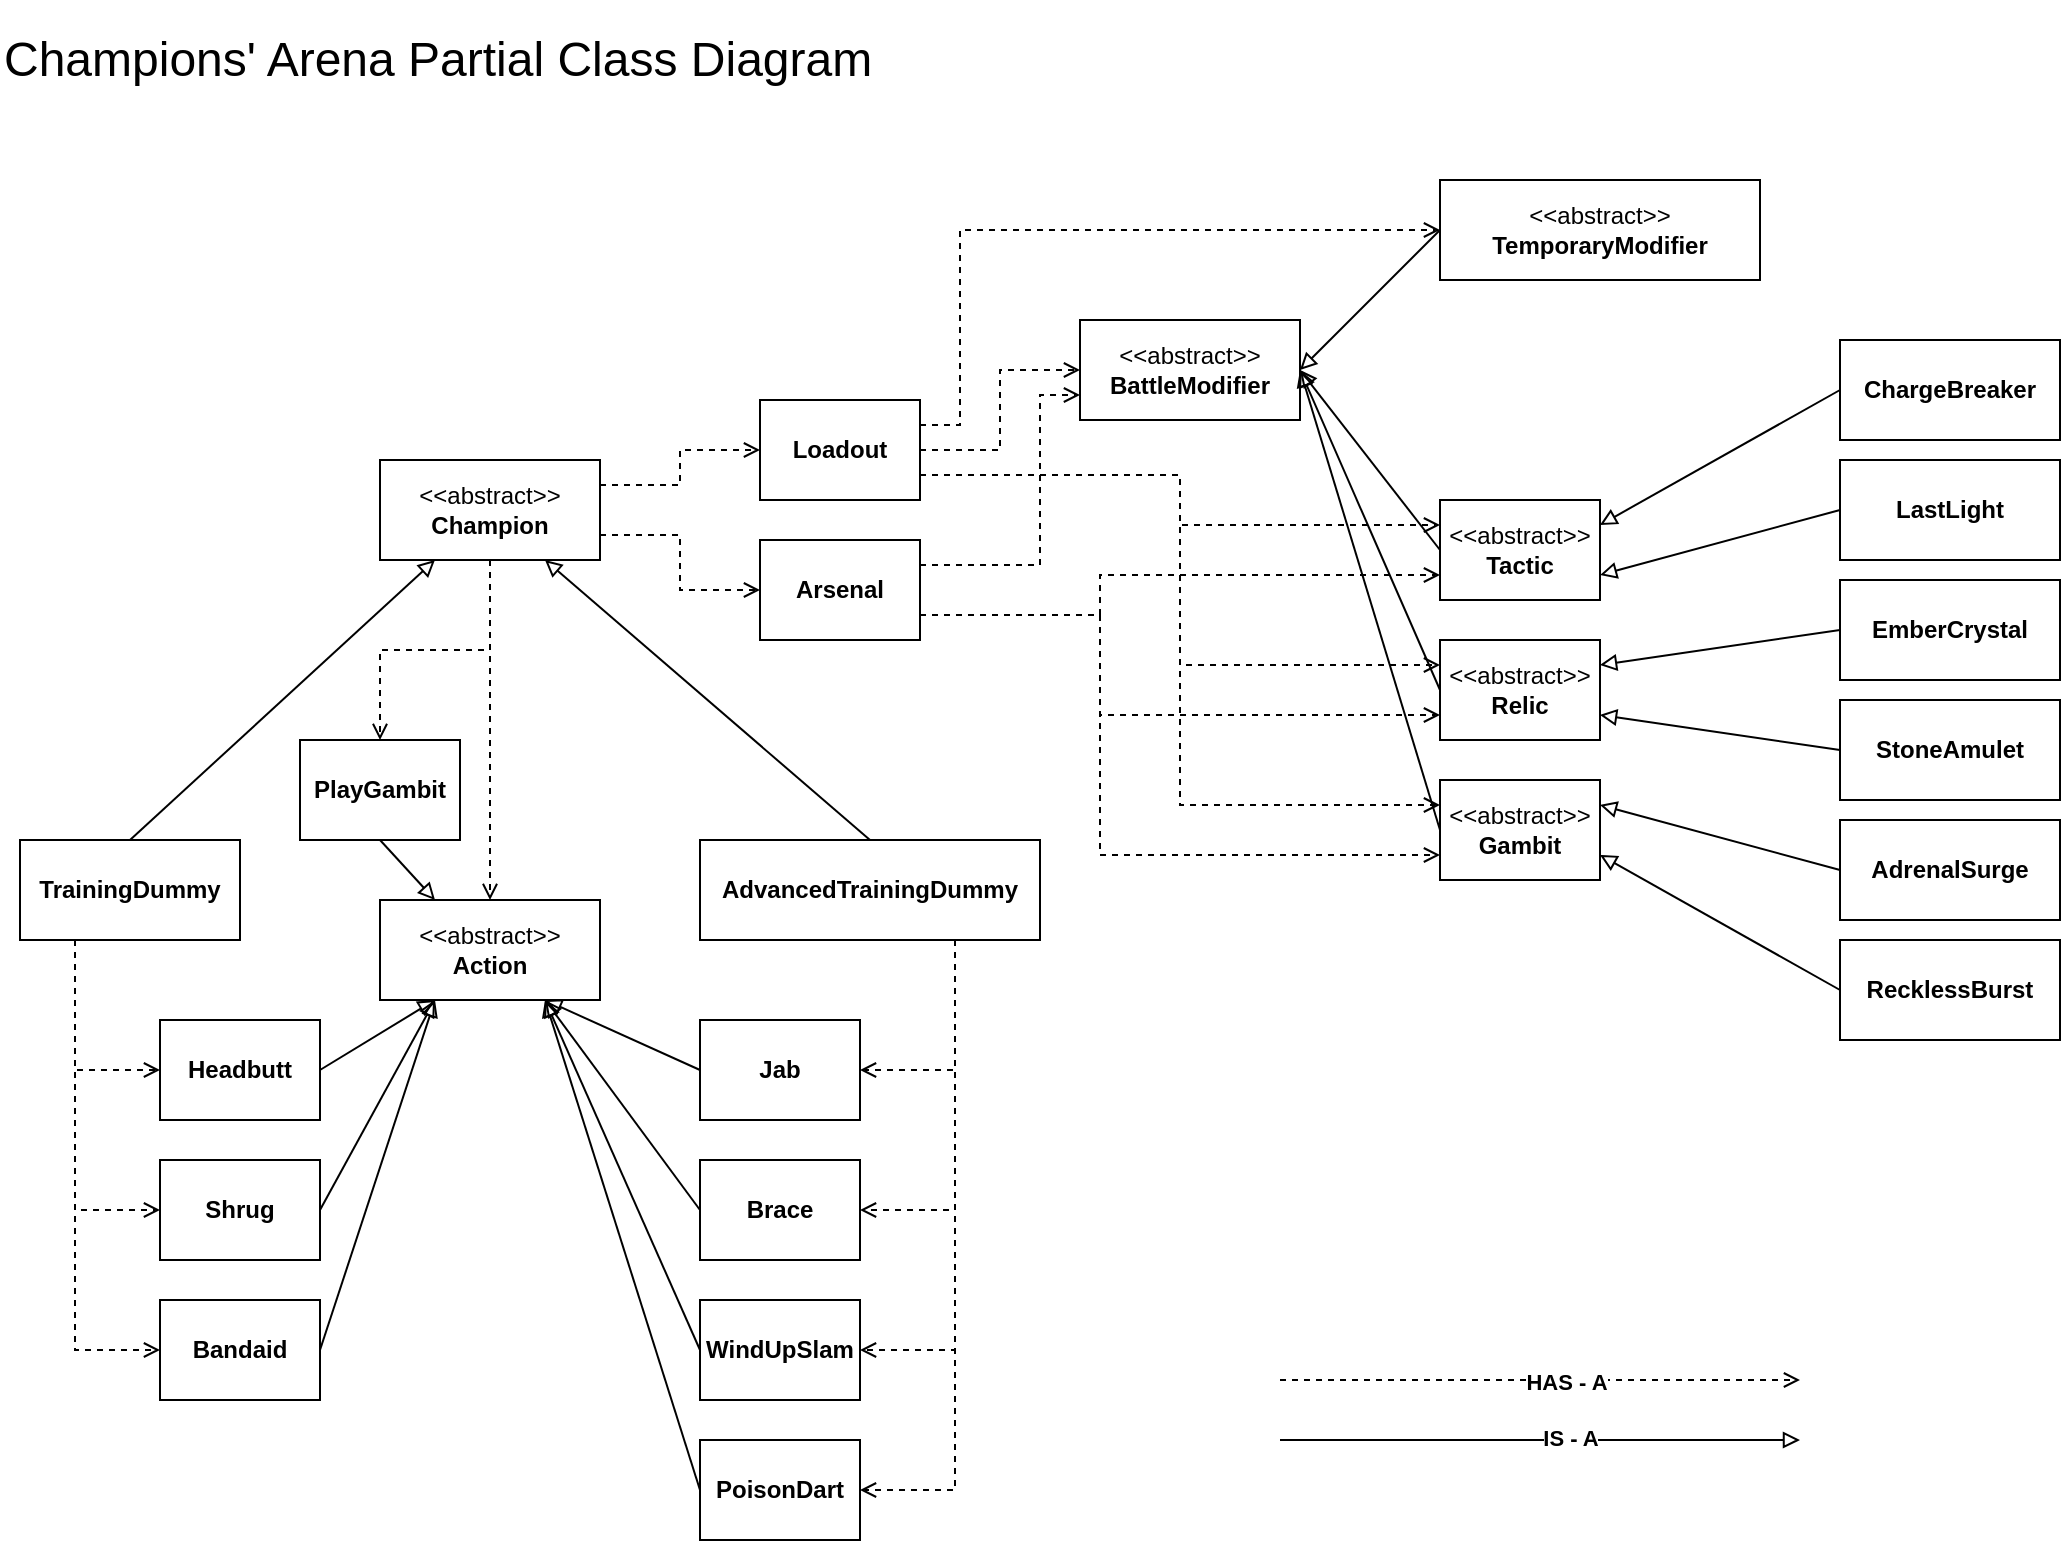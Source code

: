 <mxfile version="26.2.13">
  <diagram name="Page-1" id="t3sdiUp2i2eM_PAwVWJq">
    <mxGraphModel dx="1831" dy="959" grid="1" gridSize="10" guides="1" tooltips="1" connect="1" arrows="1" fold="1" page="1" pageScale="1" pageWidth="1100" pageHeight="850" math="0" shadow="0">
      <root>
        <mxCell id="0" />
        <mxCell id="1" parent="0" />
        <mxCell id="9rPlXB-XeBBHrOrYauE2-13" style="rounded=0;orthogonalLoop=1;jettySize=auto;html=1;exitX=0.5;exitY=0;exitDx=0;exitDy=0;entryX=0.25;entryY=1;entryDx=0;entryDy=0;endArrow=block;endFill=0;" edge="1" parent="1" source="9rPlXB-XeBBHrOrYauE2-3" target="9rPlXB-XeBBHrOrYauE2-2">
          <mxGeometry relative="1" as="geometry" />
        </mxCell>
        <mxCell id="9rPlXB-XeBBHrOrYauE2-18" style="edgeStyle=orthogonalEdgeStyle;rounded=0;orthogonalLoop=1;jettySize=auto;html=1;entryX=0;entryY=0.5;entryDx=0;entryDy=0;dashed=1;endArrow=open;endFill=0;exitX=1;exitY=0.75;exitDx=0;exitDy=0;" edge="1" parent="1" source="9rPlXB-XeBBHrOrYauE2-2" target="9rPlXB-XeBBHrOrYauE2-9">
          <mxGeometry relative="1" as="geometry">
            <mxPoint x="230" y="290" as="sourcePoint" />
          </mxGeometry>
        </mxCell>
        <mxCell id="9rPlXB-XeBBHrOrYauE2-19" style="edgeStyle=orthogonalEdgeStyle;rounded=0;orthogonalLoop=1;jettySize=auto;html=1;exitX=1;exitY=0.25;exitDx=0;exitDy=0;entryX=0;entryY=0.5;entryDx=0;entryDy=0;dashed=1;endArrow=open;endFill=0;" edge="1" parent="1" source="9rPlXB-XeBBHrOrYauE2-2" target="9rPlXB-XeBBHrOrYauE2-8">
          <mxGeometry relative="1" as="geometry" />
        </mxCell>
        <mxCell id="9rPlXB-XeBBHrOrYauE2-32" style="edgeStyle=orthogonalEdgeStyle;rounded=0;orthogonalLoop=1;jettySize=auto;html=1;exitX=0.5;exitY=1;exitDx=0;exitDy=0;entryX=0.5;entryY=0;entryDx=0;entryDy=0;dashed=1;endArrow=open;endFill=0;" edge="1" parent="1" source="9rPlXB-XeBBHrOrYauE2-2" target="9rPlXB-XeBBHrOrYauE2-5">
          <mxGeometry relative="1" as="geometry" />
        </mxCell>
        <mxCell id="9rPlXB-XeBBHrOrYauE2-70" style="rounded=0;orthogonalLoop=1;jettySize=auto;html=1;exitX=0.5;exitY=1;exitDx=0;exitDy=0;entryX=0.5;entryY=0;entryDx=0;entryDy=0;dashed=1;edgeStyle=orthogonalEdgeStyle;endArrow=open;endFill=0;" edge="1" parent="1" source="9rPlXB-XeBBHrOrYauE2-2" target="9rPlXB-XeBBHrOrYauE2-46">
          <mxGeometry relative="1" as="geometry" />
        </mxCell>
        <mxCell id="9rPlXB-XeBBHrOrYauE2-2" value="&lt;div&gt;&amp;lt;&amp;lt;abstract&amp;gt;&amp;gt;&lt;/div&gt;&lt;b&gt;Champion&lt;/b&gt;" style="html=1;whiteSpace=wrap;" vertex="1" parent="1">
          <mxGeometry x="220" y="240" width="110" height="50" as="geometry" />
        </mxCell>
        <mxCell id="9rPlXB-XeBBHrOrYauE2-50" style="edgeStyle=orthogonalEdgeStyle;rounded=0;orthogonalLoop=1;jettySize=auto;html=1;exitX=0.25;exitY=1;exitDx=0;exitDy=0;entryX=0;entryY=0.5;entryDx=0;entryDy=0;dashed=1;endArrow=open;endFill=0;" edge="1" parent="1" source="9rPlXB-XeBBHrOrYauE2-3" target="9rPlXB-XeBBHrOrYauE2-48">
          <mxGeometry relative="1" as="geometry" />
        </mxCell>
        <mxCell id="9rPlXB-XeBBHrOrYauE2-3" value="Training&lt;span style=&quot;background-color: transparent;&quot;&gt;Dummy&lt;/span&gt;" style="html=1;whiteSpace=wrap;fontStyle=1" vertex="1" parent="1">
          <mxGeometry x="40" y="430" width="110" height="50" as="geometry" />
        </mxCell>
        <mxCell id="9rPlXB-XeBBHrOrYauE2-4" value="AdvancedTraining&lt;span style=&quot;background-color: transparent;&quot;&gt;Dummy&lt;/span&gt;" style="html=1;whiteSpace=wrap;fontStyle=1" vertex="1" parent="1">
          <mxGeometry x="380" y="430" width="170" height="50" as="geometry" />
        </mxCell>
        <mxCell id="9rPlXB-XeBBHrOrYauE2-5" value="&lt;div&gt;&amp;lt;&amp;lt;abstract&amp;gt;&amp;gt;&lt;/div&gt;&lt;b&gt;Action&lt;/b&gt;" style="html=1;whiteSpace=wrap;" vertex="1" parent="1">
          <mxGeometry x="220" y="460" width="110" height="50" as="geometry" />
        </mxCell>
        <mxCell id="9rPlXB-XeBBHrOrYauE2-6" value="&lt;div&gt;&amp;lt;&amp;lt;abstract&amp;gt;&amp;gt;&lt;/div&gt;&lt;b&gt;BattleModifier&lt;/b&gt;" style="html=1;whiteSpace=wrap;" vertex="1" parent="1">
          <mxGeometry x="570" y="170" width="110" height="50" as="geometry" />
        </mxCell>
        <mxCell id="9rPlXB-XeBBHrOrYauE2-33" style="rounded=0;orthogonalLoop=1;jettySize=auto;html=1;exitX=0;exitY=0.5;exitDx=0;exitDy=0;entryX=1;entryY=0.5;entryDx=0;entryDy=0;endArrow=block;endFill=0;" edge="1" parent="1" source="9rPlXB-XeBBHrOrYauE2-7" target="9rPlXB-XeBBHrOrYauE2-6">
          <mxGeometry relative="1" as="geometry" />
        </mxCell>
        <mxCell id="9rPlXB-XeBBHrOrYauE2-7" value="&lt;div&gt;&amp;lt;&amp;lt;abstract&amp;gt;&amp;gt;&lt;/div&gt;&lt;b&gt;TemporaryModifier&lt;/b&gt;" style="html=1;whiteSpace=wrap;" vertex="1" parent="1">
          <mxGeometry x="750" y="100" width="160" height="50" as="geometry" />
        </mxCell>
        <mxCell id="9rPlXB-XeBBHrOrYauE2-20" style="edgeStyle=orthogonalEdgeStyle;rounded=0;orthogonalLoop=1;jettySize=auto;html=1;exitX=1;exitY=0.5;exitDx=0;exitDy=0;entryX=0;entryY=0.5;entryDx=0;entryDy=0;dashed=1;endArrow=open;endFill=0;" edge="1" parent="1" source="9rPlXB-XeBBHrOrYauE2-8" target="9rPlXB-XeBBHrOrYauE2-6">
          <mxGeometry relative="1" as="geometry" />
        </mxCell>
        <mxCell id="9rPlXB-XeBBHrOrYauE2-22" style="edgeStyle=orthogonalEdgeStyle;rounded=0;orthogonalLoop=1;jettySize=auto;html=1;exitX=1;exitY=0.25;exitDx=0;exitDy=0;entryX=0;entryY=0.5;entryDx=0;entryDy=0;dashed=1;endArrow=open;endFill=0;" edge="1" parent="1" source="9rPlXB-XeBBHrOrYauE2-8" target="9rPlXB-XeBBHrOrYauE2-7">
          <mxGeometry relative="1" as="geometry">
            <Array as="points">
              <mxPoint x="510" y="223" />
              <mxPoint x="510" y="125" />
            </Array>
          </mxGeometry>
        </mxCell>
        <mxCell id="9rPlXB-XeBBHrOrYauE2-23" style="edgeStyle=orthogonalEdgeStyle;rounded=0;orthogonalLoop=1;jettySize=auto;html=1;exitX=1;exitY=0.75;exitDx=0;exitDy=0;entryX=0;entryY=0.25;entryDx=0;entryDy=0;dashed=1;endArrow=open;endFill=0;" edge="1" parent="1" source="9rPlXB-XeBBHrOrYauE2-8" target="9rPlXB-XeBBHrOrYauE2-10">
          <mxGeometry relative="1" as="geometry" />
        </mxCell>
        <mxCell id="9rPlXB-XeBBHrOrYauE2-27" style="edgeStyle=orthogonalEdgeStyle;rounded=0;orthogonalLoop=1;jettySize=auto;html=1;exitX=1;exitY=0.75;exitDx=0;exitDy=0;entryX=0;entryY=0.25;entryDx=0;entryDy=0;dashed=1;endArrow=open;endFill=0;" edge="1" parent="1" source="9rPlXB-XeBBHrOrYauE2-8" target="9rPlXB-XeBBHrOrYauE2-11">
          <mxGeometry relative="1" as="geometry">
            <Array as="points">
              <mxPoint x="620" y="248" />
              <mxPoint x="620" y="343" />
            </Array>
          </mxGeometry>
        </mxCell>
        <mxCell id="9rPlXB-XeBBHrOrYauE2-28" style="edgeStyle=orthogonalEdgeStyle;rounded=0;orthogonalLoop=1;jettySize=auto;html=1;exitX=1;exitY=0.75;exitDx=0;exitDy=0;entryX=0;entryY=0.25;entryDx=0;entryDy=0;dashed=1;endArrow=open;endFill=0;" edge="1" parent="1" source="9rPlXB-XeBBHrOrYauE2-8" target="9rPlXB-XeBBHrOrYauE2-12">
          <mxGeometry relative="1" as="geometry">
            <Array as="points">
              <mxPoint x="620" y="248" />
              <mxPoint x="620" y="413" />
            </Array>
          </mxGeometry>
        </mxCell>
        <mxCell id="9rPlXB-XeBBHrOrYauE2-8" value="Loadout" style="html=1;whiteSpace=wrap;fontStyle=1" vertex="1" parent="1">
          <mxGeometry x="410" y="210" width="80" height="50" as="geometry" />
        </mxCell>
        <mxCell id="9rPlXB-XeBBHrOrYauE2-21" style="edgeStyle=orthogonalEdgeStyle;rounded=0;orthogonalLoop=1;jettySize=auto;html=1;exitX=1;exitY=0.25;exitDx=0;exitDy=0;entryX=0;entryY=0.75;entryDx=0;entryDy=0;dashed=1;endArrow=open;endFill=0;" edge="1" parent="1" source="9rPlXB-XeBBHrOrYauE2-9" target="9rPlXB-XeBBHrOrYauE2-6">
          <mxGeometry relative="1" as="geometry">
            <Array as="points">
              <mxPoint x="550" y="293" />
              <mxPoint x="550" y="208" />
            </Array>
          </mxGeometry>
        </mxCell>
        <mxCell id="9rPlXB-XeBBHrOrYauE2-29" style="edgeStyle=orthogonalEdgeStyle;rounded=0;orthogonalLoop=1;jettySize=auto;html=1;exitX=1;exitY=0.75;exitDx=0;exitDy=0;entryX=0;entryY=0.75;entryDx=0;entryDy=0;endArrow=open;endFill=0;dashed=1;" edge="1" parent="1" source="9rPlXB-XeBBHrOrYauE2-9" target="9rPlXB-XeBBHrOrYauE2-10">
          <mxGeometry relative="1" as="geometry">
            <Array as="points">
              <mxPoint x="580" y="317" />
              <mxPoint x="580" y="297" />
            </Array>
          </mxGeometry>
        </mxCell>
        <mxCell id="9rPlXB-XeBBHrOrYauE2-30" style="edgeStyle=orthogonalEdgeStyle;rounded=0;orthogonalLoop=1;jettySize=auto;html=1;exitX=1;exitY=0.75;exitDx=0;exitDy=0;entryX=0;entryY=0.75;entryDx=0;entryDy=0;endArrow=open;endFill=0;dashed=1;" edge="1" parent="1" source="9rPlXB-XeBBHrOrYauE2-9" target="9rPlXB-XeBBHrOrYauE2-11">
          <mxGeometry relative="1" as="geometry">
            <Array as="points">
              <mxPoint x="580" y="317" />
              <mxPoint x="580" y="367" />
            </Array>
          </mxGeometry>
        </mxCell>
        <mxCell id="9rPlXB-XeBBHrOrYauE2-31" style="edgeStyle=orthogonalEdgeStyle;rounded=0;orthogonalLoop=1;jettySize=auto;html=1;exitX=1;exitY=0.75;exitDx=0;exitDy=0;entryX=0;entryY=0.75;entryDx=0;entryDy=0;endArrow=open;endFill=0;dashed=1;" edge="1" parent="1" source="9rPlXB-XeBBHrOrYauE2-9" target="9rPlXB-XeBBHrOrYauE2-12">
          <mxGeometry relative="1" as="geometry">
            <Array as="points">
              <mxPoint x="580" y="317" />
              <mxPoint x="580" y="437" />
            </Array>
          </mxGeometry>
        </mxCell>
        <mxCell id="9rPlXB-XeBBHrOrYauE2-9" value="Arsenal" style="html=1;whiteSpace=wrap;fontStyle=1" vertex="1" parent="1">
          <mxGeometry x="410" y="280" width="80" height="50" as="geometry" />
        </mxCell>
        <mxCell id="9rPlXB-XeBBHrOrYauE2-10" value="&lt;span style=&quot;font-weight: 400;&quot;&gt;&amp;lt;&amp;lt;abstract&amp;gt;&amp;gt;&lt;/span&gt;&lt;div&gt;Tactic&lt;/div&gt;" style="html=1;whiteSpace=wrap;fontStyle=1" vertex="1" parent="1">
          <mxGeometry x="750" y="260" width="80" height="50" as="geometry" />
        </mxCell>
        <mxCell id="9rPlXB-XeBBHrOrYauE2-11" value="&lt;span style=&quot;font-weight: 400;&quot;&gt;&amp;lt;&amp;lt;abstract&amp;gt;&amp;gt;&lt;/span&gt;&lt;div&gt;Relic&lt;/div&gt;" style="html=1;whiteSpace=wrap;fontStyle=1" vertex="1" parent="1">
          <mxGeometry x="750" y="330" width="80" height="50" as="geometry" />
        </mxCell>
        <mxCell id="9rPlXB-XeBBHrOrYauE2-12" value="&lt;span style=&quot;font-weight: 400;&quot;&gt;&amp;lt;&amp;lt;abstract&amp;gt;&amp;gt;&lt;/span&gt;&lt;div&gt;Gambit&lt;/div&gt;" style="html=1;whiteSpace=wrap;fontStyle=1" vertex="1" parent="1">
          <mxGeometry x="750" y="400" width="80" height="50" as="geometry" />
        </mxCell>
        <mxCell id="9rPlXB-XeBBHrOrYauE2-16" style="rounded=0;orthogonalLoop=1;jettySize=auto;html=1;exitX=0.5;exitY=0;exitDx=0;exitDy=0;entryX=0.75;entryY=1;entryDx=0;entryDy=0;endArrow=block;endFill=0;" edge="1" parent="1" source="9rPlXB-XeBBHrOrYauE2-4" target="9rPlXB-XeBBHrOrYauE2-2">
          <mxGeometry relative="1" as="geometry">
            <mxPoint x="280" y="195" as="sourcePoint" />
            <mxPoint x="240" y="285" as="targetPoint" />
          </mxGeometry>
        </mxCell>
        <mxCell id="9rPlXB-XeBBHrOrYauE2-34" value="EmberCrystal" style="html=1;whiteSpace=wrap;fontStyle=1" vertex="1" parent="1">
          <mxGeometry x="950" y="300" width="110" height="50" as="geometry" />
        </mxCell>
        <mxCell id="9rPlXB-XeBBHrOrYauE2-35" value="StoneAmulet" style="html=1;whiteSpace=wrap;fontStyle=1" vertex="1" parent="1">
          <mxGeometry x="950" y="360" width="110" height="50" as="geometry" />
        </mxCell>
        <mxCell id="9rPlXB-XeBBHrOrYauE2-36" value="AdrenalSurge" style="html=1;whiteSpace=wrap;fontStyle=1" vertex="1" parent="1">
          <mxGeometry x="950" y="420" width="110" height="50" as="geometry" />
        </mxCell>
        <mxCell id="9rPlXB-XeBBHrOrYauE2-37" value="RecklessBurst" style="html=1;whiteSpace=wrap;fontStyle=1" vertex="1" parent="1">
          <mxGeometry x="950" y="480" width="110" height="50" as="geometry" />
        </mxCell>
        <mxCell id="9rPlXB-XeBBHrOrYauE2-38" value="LastLight" style="html=1;whiteSpace=wrap;fontStyle=1" vertex="1" parent="1">
          <mxGeometry x="950" y="240" width="110" height="50" as="geometry" />
        </mxCell>
        <mxCell id="9rPlXB-XeBBHrOrYauE2-40" style="rounded=0;orthogonalLoop=1;jettySize=auto;html=1;exitX=0;exitY=0.5;exitDx=0;exitDy=0;entryX=1;entryY=0.25;entryDx=0;entryDy=0;endArrow=block;endFill=0;" edge="1" parent="1" source="9rPlXB-XeBBHrOrYauE2-39" target="9rPlXB-XeBBHrOrYauE2-10">
          <mxGeometry relative="1" as="geometry" />
        </mxCell>
        <mxCell id="9rPlXB-XeBBHrOrYauE2-39" value="ChargeBreaker" style="html=1;whiteSpace=wrap;fontStyle=1" vertex="1" parent="1">
          <mxGeometry x="950" y="180" width="110" height="50" as="geometry" />
        </mxCell>
        <mxCell id="9rPlXB-XeBBHrOrYauE2-41" style="rounded=0;orthogonalLoop=1;jettySize=auto;html=1;exitX=0;exitY=0.5;exitDx=0;exitDy=0;endArrow=block;endFill=0;entryX=1;entryY=0.75;entryDx=0;entryDy=0;" edge="1" parent="1" source="9rPlXB-XeBBHrOrYauE2-38" target="9rPlXB-XeBBHrOrYauE2-10">
          <mxGeometry relative="1" as="geometry">
            <mxPoint x="960" y="215" as="sourcePoint" />
            <mxPoint x="830" y="290" as="targetPoint" />
          </mxGeometry>
        </mxCell>
        <mxCell id="9rPlXB-XeBBHrOrYauE2-42" style="rounded=0;orthogonalLoop=1;jettySize=auto;html=1;exitX=0;exitY=0.5;exitDx=0;exitDy=0;entryX=1;entryY=0.25;entryDx=0;entryDy=0;endArrow=block;endFill=0;" edge="1" parent="1" source="9rPlXB-XeBBHrOrYauE2-34" target="9rPlXB-XeBBHrOrYauE2-11">
          <mxGeometry relative="1" as="geometry">
            <mxPoint x="970" y="225" as="sourcePoint" />
            <mxPoint x="850" y="305" as="targetPoint" />
          </mxGeometry>
        </mxCell>
        <mxCell id="9rPlXB-XeBBHrOrYauE2-43" style="rounded=0;orthogonalLoop=1;jettySize=auto;html=1;exitX=0;exitY=0.5;exitDx=0;exitDy=0;entryX=1;entryY=0.75;entryDx=0;entryDy=0;endArrow=block;endFill=0;" edge="1" parent="1" source="9rPlXB-XeBBHrOrYauE2-35" target="9rPlXB-XeBBHrOrYauE2-11">
          <mxGeometry relative="1" as="geometry">
            <mxPoint x="980" y="235" as="sourcePoint" />
            <mxPoint x="860" y="315" as="targetPoint" />
          </mxGeometry>
        </mxCell>
        <mxCell id="9rPlXB-XeBBHrOrYauE2-44" style="rounded=0;orthogonalLoop=1;jettySize=auto;html=1;exitX=0;exitY=0.5;exitDx=0;exitDy=0;entryX=1;entryY=0.25;entryDx=0;entryDy=0;endArrow=block;endFill=0;" edge="1" parent="1" source="9rPlXB-XeBBHrOrYauE2-36" target="9rPlXB-XeBBHrOrYauE2-12">
          <mxGeometry relative="1" as="geometry">
            <mxPoint x="990" y="245" as="sourcePoint" />
            <mxPoint x="870" y="325" as="targetPoint" />
          </mxGeometry>
        </mxCell>
        <mxCell id="9rPlXB-XeBBHrOrYauE2-45" style="rounded=0;orthogonalLoop=1;jettySize=auto;html=1;exitX=0;exitY=0.5;exitDx=0;exitDy=0;entryX=1;entryY=0.75;entryDx=0;entryDy=0;endArrow=block;endFill=0;" edge="1" parent="1" source="9rPlXB-XeBBHrOrYauE2-37" target="9rPlXB-XeBBHrOrYauE2-12">
          <mxGeometry relative="1" as="geometry">
            <mxPoint x="1000" y="255" as="sourcePoint" />
            <mxPoint x="880" y="335" as="targetPoint" />
          </mxGeometry>
        </mxCell>
        <mxCell id="9rPlXB-XeBBHrOrYauE2-46" value="PlayGambit" style="html=1;whiteSpace=wrap;fontStyle=1" vertex="1" parent="1">
          <mxGeometry x="180" y="380" width="80" height="50" as="geometry" />
        </mxCell>
        <mxCell id="9rPlXB-XeBBHrOrYauE2-47" style="rounded=0;orthogonalLoop=1;jettySize=auto;html=1;entryX=0.25;entryY=0;entryDx=0;entryDy=0;endArrow=block;endFill=0;exitX=0.5;exitY=1;exitDx=0;exitDy=0;" edge="1" parent="1" source="9rPlXB-XeBBHrOrYauE2-46" target="9rPlXB-XeBBHrOrYauE2-5">
          <mxGeometry relative="1" as="geometry">
            <mxPoint x="210" y="420" as="sourcePoint" />
            <mxPoint x="258" y="300" as="targetPoint" />
          </mxGeometry>
        </mxCell>
        <mxCell id="9rPlXB-XeBBHrOrYauE2-48" value="Headbutt" style="html=1;whiteSpace=wrap;fontStyle=1" vertex="1" parent="1">
          <mxGeometry x="110" y="520" width="80" height="50" as="geometry" />
        </mxCell>
        <mxCell id="9rPlXB-XeBBHrOrYauE2-49" style="rounded=0;orthogonalLoop=1;jettySize=auto;html=1;exitX=1;exitY=0.5;exitDx=0;exitDy=0;endArrow=block;endFill=0;entryX=0.25;entryY=1;entryDx=0;entryDy=0;" edge="1" parent="1" source="9rPlXB-XeBBHrOrYauE2-48" target="9rPlXB-XeBBHrOrYauE2-5">
          <mxGeometry relative="1" as="geometry">
            <mxPoint x="285" y="480" as="sourcePoint" />
            <mxPoint x="200" y="485" as="targetPoint" />
          </mxGeometry>
        </mxCell>
        <mxCell id="9rPlXB-XeBBHrOrYauE2-51" value="Shrug" style="html=1;whiteSpace=wrap;fontStyle=1" vertex="1" parent="1">
          <mxGeometry x="110" y="590" width="80" height="50" as="geometry" />
        </mxCell>
        <mxCell id="9rPlXB-XeBBHrOrYauE2-52" value="Bandaid" style="html=1;whiteSpace=wrap;fontStyle=1" vertex="1" parent="1">
          <mxGeometry x="110" y="660" width="80" height="50" as="geometry" />
        </mxCell>
        <mxCell id="9rPlXB-XeBBHrOrYauE2-53" value="Jab" style="html=1;whiteSpace=wrap;fontStyle=1" vertex="1" parent="1">
          <mxGeometry x="380" y="520" width="80" height="50" as="geometry" />
        </mxCell>
        <mxCell id="9rPlXB-XeBBHrOrYauE2-54" value="Brace" style="html=1;whiteSpace=wrap;fontStyle=1" vertex="1" parent="1">
          <mxGeometry x="380" y="590" width="80" height="50" as="geometry" />
        </mxCell>
        <mxCell id="9rPlXB-XeBBHrOrYauE2-55" value="WindUpSlam" style="html=1;whiteSpace=wrap;fontStyle=1" vertex="1" parent="1">
          <mxGeometry x="380" y="660" width="80" height="50" as="geometry" />
        </mxCell>
        <mxCell id="9rPlXB-XeBBHrOrYauE2-56" value="PoisonDart" style="html=1;whiteSpace=wrap;fontStyle=1" vertex="1" parent="1">
          <mxGeometry x="380" y="730" width="80" height="50" as="geometry" />
        </mxCell>
        <mxCell id="9rPlXB-XeBBHrOrYauE2-57" style="rounded=0;orthogonalLoop=1;jettySize=auto;html=1;exitX=1;exitY=0.5;exitDx=0;exitDy=0;endArrow=block;endFill=0;entryX=0.25;entryY=1;entryDx=0;entryDy=0;" edge="1" parent="1" source="9rPlXB-XeBBHrOrYauE2-51" target="9rPlXB-XeBBHrOrYauE2-5">
          <mxGeometry relative="1" as="geometry">
            <mxPoint x="200" y="555" as="sourcePoint" />
            <mxPoint x="240" y="420" as="targetPoint" />
          </mxGeometry>
        </mxCell>
        <mxCell id="9rPlXB-XeBBHrOrYauE2-58" style="rounded=0;orthogonalLoop=1;jettySize=auto;html=1;exitX=1;exitY=0.5;exitDx=0;exitDy=0;endArrow=block;endFill=0;entryX=0.25;entryY=1;entryDx=0;entryDy=0;" edge="1" parent="1" source="9rPlXB-XeBBHrOrYauE2-52" target="9rPlXB-XeBBHrOrYauE2-5">
          <mxGeometry relative="1" as="geometry">
            <mxPoint x="210" y="565" as="sourcePoint" />
            <mxPoint x="240" y="420" as="targetPoint" />
          </mxGeometry>
        </mxCell>
        <mxCell id="9rPlXB-XeBBHrOrYauE2-59" style="edgeStyle=orthogonalEdgeStyle;rounded=0;orthogonalLoop=1;jettySize=auto;html=1;entryX=0;entryY=0.5;entryDx=0;entryDy=0;exitX=0.25;exitY=1;exitDx=0;exitDy=0;dashed=1;endArrow=open;endFill=0;" edge="1" parent="1" source="9rPlXB-XeBBHrOrYauE2-3" target="9rPlXB-XeBBHrOrYauE2-51">
          <mxGeometry relative="1" as="geometry">
            <mxPoint x="110" y="480" as="sourcePoint" />
            <mxPoint x="120" y="555" as="targetPoint" />
          </mxGeometry>
        </mxCell>
        <mxCell id="9rPlXB-XeBBHrOrYauE2-60" style="edgeStyle=orthogonalEdgeStyle;rounded=0;orthogonalLoop=1;jettySize=auto;html=1;exitX=0.25;exitY=1;exitDx=0;exitDy=0;entryX=0;entryY=0.5;entryDx=0;entryDy=0;dashed=1;endArrow=open;endFill=0;" edge="1" parent="1" source="9rPlXB-XeBBHrOrYauE2-3" target="9rPlXB-XeBBHrOrYauE2-52">
          <mxGeometry relative="1" as="geometry">
            <mxPoint x="100" y="500" as="sourcePoint" />
            <mxPoint x="130" y="565" as="targetPoint" />
          </mxGeometry>
        </mxCell>
        <mxCell id="9rPlXB-XeBBHrOrYauE2-61" style="edgeStyle=orthogonalEdgeStyle;rounded=0;orthogonalLoop=1;jettySize=auto;html=1;exitX=0.75;exitY=1;exitDx=0;exitDy=0;entryX=1;entryY=0.5;entryDx=0;entryDy=0;dashed=1;endArrow=open;endFill=0;" edge="1" parent="1" source="9rPlXB-XeBBHrOrYauE2-4" target="9rPlXB-XeBBHrOrYauE2-53">
          <mxGeometry relative="1" as="geometry">
            <mxPoint x="110" y="510" as="sourcePoint" />
            <mxPoint x="140" y="575" as="targetPoint" />
          </mxGeometry>
        </mxCell>
        <mxCell id="9rPlXB-XeBBHrOrYauE2-62" style="edgeStyle=orthogonalEdgeStyle;rounded=0;orthogonalLoop=1;jettySize=auto;html=1;exitX=0.75;exitY=1;exitDx=0;exitDy=0;entryX=1;entryY=0.5;entryDx=0;entryDy=0;dashed=1;endArrow=open;endFill=0;" edge="1" parent="1" source="9rPlXB-XeBBHrOrYauE2-4" target="9rPlXB-XeBBHrOrYauE2-54">
          <mxGeometry relative="1" as="geometry">
            <mxPoint x="518" y="490" as="sourcePoint" />
            <mxPoint x="470" y="555" as="targetPoint" />
          </mxGeometry>
        </mxCell>
        <mxCell id="9rPlXB-XeBBHrOrYauE2-63" style="edgeStyle=orthogonalEdgeStyle;rounded=0;orthogonalLoop=1;jettySize=auto;html=1;entryX=1;entryY=0.5;entryDx=0;entryDy=0;exitX=0.75;exitY=1;exitDx=0;exitDy=0;dashed=1;endArrow=open;endFill=0;" edge="1" parent="1" source="9rPlXB-XeBBHrOrYauE2-4" target="9rPlXB-XeBBHrOrYauE2-55">
          <mxGeometry relative="1" as="geometry">
            <mxPoint x="500" y="480" as="sourcePoint" />
            <mxPoint x="480" y="565" as="targetPoint" />
            <Array as="points">
              <mxPoint x="508" y="685" />
            </Array>
          </mxGeometry>
        </mxCell>
        <mxCell id="9rPlXB-XeBBHrOrYauE2-64" style="edgeStyle=orthogonalEdgeStyle;rounded=0;orthogonalLoop=1;jettySize=auto;html=1;exitX=0.75;exitY=1;exitDx=0;exitDy=0;entryX=1;entryY=0.5;entryDx=0;entryDy=0;dashed=1;endArrow=open;endFill=0;" edge="1" parent="1" source="9rPlXB-XeBBHrOrYauE2-4" target="9rPlXB-XeBBHrOrYauE2-56">
          <mxGeometry relative="1" as="geometry">
            <mxPoint x="538" y="510" as="sourcePoint" />
            <mxPoint x="490" y="575" as="targetPoint" />
          </mxGeometry>
        </mxCell>
        <mxCell id="9rPlXB-XeBBHrOrYauE2-65" style="rounded=0;orthogonalLoop=1;jettySize=auto;html=1;exitX=0;exitY=0.5;exitDx=0;exitDy=0;endArrow=block;endFill=0;entryX=0.75;entryY=1;entryDx=0;entryDy=0;" edge="1" parent="1" source="9rPlXB-XeBBHrOrYauE2-53" target="9rPlXB-XeBBHrOrYauE2-5">
          <mxGeometry relative="1" as="geometry">
            <mxPoint x="200" y="695" as="sourcePoint" />
            <mxPoint x="303" y="420" as="targetPoint" />
          </mxGeometry>
        </mxCell>
        <mxCell id="9rPlXB-XeBBHrOrYauE2-66" style="rounded=0;orthogonalLoop=1;jettySize=auto;html=1;exitX=0;exitY=0.5;exitDx=0;exitDy=0;endArrow=block;endFill=0;entryX=0.75;entryY=1;entryDx=0;entryDy=0;" edge="1" parent="1" source="9rPlXB-XeBBHrOrYauE2-54" target="9rPlXB-XeBBHrOrYauE2-5">
          <mxGeometry relative="1" as="geometry">
            <mxPoint x="210" y="705" as="sourcePoint" />
            <mxPoint x="300" y="420" as="targetPoint" />
          </mxGeometry>
        </mxCell>
        <mxCell id="9rPlXB-XeBBHrOrYauE2-67" style="rounded=0;orthogonalLoop=1;jettySize=auto;html=1;exitX=0;exitY=0.5;exitDx=0;exitDy=0;endArrow=block;endFill=0;entryX=0.75;entryY=1;entryDx=0;entryDy=0;" edge="1" parent="1" source="9rPlXB-XeBBHrOrYauE2-55" target="9rPlXB-XeBBHrOrYauE2-5">
          <mxGeometry relative="1" as="geometry">
            <mxPoint x="220" y="715" as="sourcePoint" />
            <mxPoint x="300" y="420" as="targetPoint" />
          </mxGeometry>
        </mxCell>
        <mxCell id="9rPlXB-XeBBHrOrYauE2-68" style="rounded=0;orthogonalLoop=1;jettySize=auto;html=1;exitX=0;exitY=0.5;exitDx=0;exitDy=0;endArrow=block;endFill=0;entryX=0.75;entryY=1;entryDx=0;entryDy=0;" edge="1" parent="1" source="9rPlXB-XeBBHrOrYauE2-56" target="9rPlXB-XeBBHrOrYauE2-5">
          <mxGeometry relative="1" as="geometry">
            <mxPoint x="230" y="725" as="sourcePoint" />
            <mxPoint x="300" y="420" as="targetPoint" />
          </mxGeometry>
        </mxCell>
        <mxCell id="9rPlXB-XeBBHrOrYauE2-71" style="edgeStyle=orthogonalEdgeStyle;rounded=0;orthogonalLoop=1;jettySize=auto;html=1;entryX=0;entryY=0.75;entryDx=0;entryDy=0;endArrow=open;endFill=0;dashed=1;" edge="1" parent="1">
          <mxGeometry relative="1" as="geometry">
            <mxPoint x="670" y="700" as="sourcePoint" />
            <mxPoint x="930" y="700" as="targetPoint" />
            <Array as="points">
              <mxPoint x="710" y="700" />
              <mxPoint x="710" y="700" />
            </Array>
          </mxGeometry>
        </mxCell>
        <mxCell id="9rPlXB-XeBBHrOrYauE2-73" value="&lt;b&gt;HAS - A&lt;/b&gt;" style="edgeLabel;html=1;align=center;verticalAlign=middle;resizable=0;points=[];" vertex="1" connectable="0" parent="9rPlXB-XeBBHrOrYauE2-71">
          <mxGeometry x="0.098" y="-1" relative="1" as="geometry">
            <mxPoint as="offset" />
          </mxGeometry>
        </mxCell>
        <mxCell id="9rPlXB-XeBBHrOrYauE2-72" style="rounded=0;orthogonalLoop=1;jettySize=auto;html=1;endArrow=block;endFill=0;" edge="1" parent="1">
          <mxGeometry relative="1" as="geometry">
            <mxPoint x="670" y="730" as="sourcePoint" />
            <mxPoint x="930" y="730" as="targetPoint" />
          </mxGeometry>
        </mxCell>
        <mxCell id="9rPlXB-XeBBHrOrYauE2-74" value="&lt;b&gt;IS - A&lt;/b&gt;" style="edgeLabel;html=1;align=center;verticalAlign=middle;resizable=0;points=[];" vertex="1" connectable="0" parent="9rPlXB-XeBBHrOrYauE2-72">
          <mxGeometry x="0.113" y="1" relative="1" as="geometry">
            <mxPoint as="offset" />
          </mxGeometry>
        </mxCell>
        <mxCell id="9rPlXB-XeBBHrOrYauE2-75" style="rounded=0;orthogonalLoop=1;jettySize=auto;html=1;exitX=0;exitY=0.5;exitDx=0;exitDy=0;endArrow=block;endFill=0;entryX=1;entryY=0.5;entryDx=0;entryDy=0;" edge="1" parent="1" source="9rPlXB-XeBBHrOrYauE2-10" target="9rPlXB-XeBBHrOrYauE2-6">
          <mxGeometry relative="1" as="geometry">
            <mxPoint x="760" y="135" as="sourcePoint" />
            <mxPoint x="830" y="220" as="targetPoint" />
          </mxGeometry>
        </mxCell>
        <mxCell id="9rPlXB-XeBBHrOrYauE2-76" style="rounded=0;orthogonalLoop=1;jettySize=auto;html=1;exitX=0;exitY=0.5;exitDx=0;exitDy=0;endArrow=block;endFill=0;entryX=1;entryY=0.5;entryDx=0;entryDy=0;" edge="1" parent="1" source="9rPlXB-XeBBHrOrYauE2-11" target="9rPlXB-XeBBHrOrYauE2-6">
          <mxGeometry relative="1" as="geometry">
            <mxPoint x="760" y="295" as="sourcePoint" />
            <mxPoint x="680" y="200" as="targetPoint" />
          </mxGeometry>
        </mxCell>
        <mxCell id="9rPlXB-XeBBHrOrYauE2-77" style="rounded=0;orthogonalLoop=1;jettySize=auto;html=1;exitX=0;exitY=0.5;exitDx=0;exitDy=0;endArrow=block;endFill=0;entryX=1;entryY=0.5;entryDx=0;entryDy=0;" edge="1" parent="1" source="9rPlXB-XeBBHrOrYauE2-12" target="9rPlXB-XeBBHrOrYauE2-6">
          <mxGeometry relative="1" as="geometry">
            <mxPoint x="770" y="305" as="sourcePoint" />
            <mxPoint x="700" y="215" as="targetPoint" />
          </mxGeometry>
        </mxCell>
        <mxCell id="9rPlXB-XeBBHrOrYauE2-78" value="Champions&#39; Arena Partial Class Diagram" style="rounded=1;whiteSpace=wrap;html=1;fontSize=24;strokeColor=none;align=left;" vertex="1" parent="1">
          <mxGeometry x="30" y="10" width="640" height="60" as="geometry" />
        </mxCell>
      </root>
    </mxGraphModel>
  </diagram>
</mxfile>
